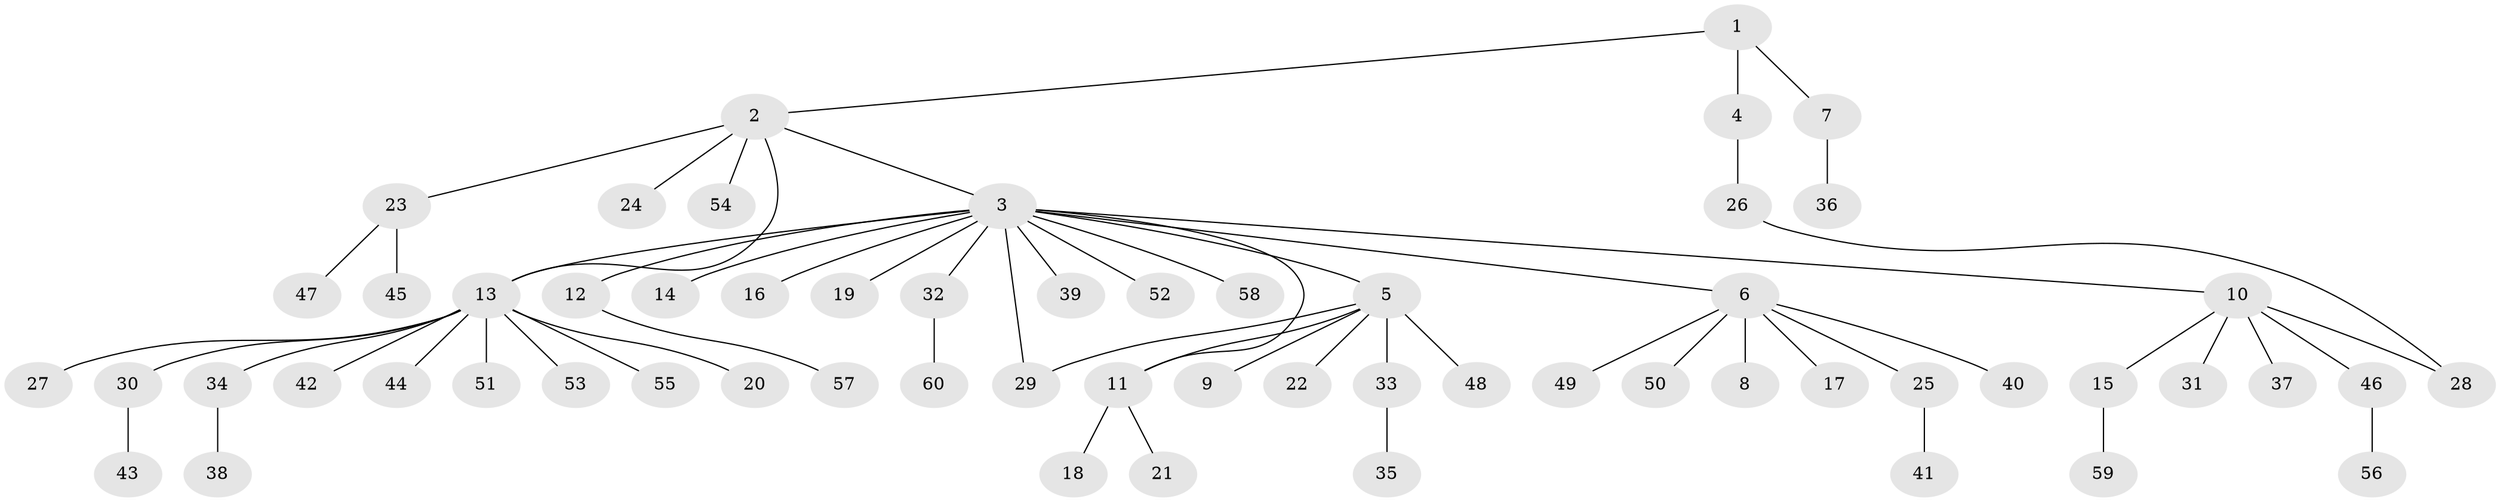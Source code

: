 // Generated by graph-tools (version 1.1) at 2025/49/03/09/25 03:49:50]
// undirected, 60 vertices, 63 edges
graph export_dot {
graph [start="1"]
  node [color=gray90,style=filled];
  1;
  2;
  3;
  4;
  5;
  6;
  7;
  8;
  9;
  10;
  11;
  12;
  13;
  14;
  15;
  16;
  17;
  18;
  19;
  20;
  21;
  22;
  23;
  24;
  25;
  26;
  27;
  28;
  29;
  30;
  31;
  32;
  33;
  34;
  35;
  36;
  37;
  38;
  39;
  40;
  41;
  42;
  43;
  44;
  45;
  46;
  47;
  48;
  49;
  50;
  51;
  52;
  53;
  54;
  55;
  56;
  57;
  58;
  59;
  60;
  1 -- 2;
  1 -- 4;
  1 -- 7;
  2 -- 3;
  2 -- 13;
  2 -- 23;
  2 -- 24;
  2 -- 54;
  3 -- 5;
  3 -- 6;
  3 -- 10;
  3 -- 11;
  3 -- 12;
  3 -- 13;
  3 -- 14;
  3 -- 16;
  3 -- 19;
  3 -- 29;
  3 -- 32;
  3 -- 39;
  3 -- 52;
  3 -- 58;
  4 -- 26;
  5 -- 9;
  5 -- 11;
  5 -- 22;
  5 -- 29;
  5 -- 33;
  5 -- 48;
  6 -- 8;
  6 -- 17;
  6 -- 25;
  6 -- 40;
  6 -- 49;
  6 -- 50;
  7 -- 36;
  10 -- 15;
  10 -- 28;
  10 -- 31;
  10 -- 37;
  10 -- 46;
  11 -- 18;
  11 -- 21;
  12 -- 57;
  13 -- 20;
  13 -- 27;
  13 -- 30;
  13 -- 34;
  13 -- 42;
  13 -- 44;
  13 -- 51;
  13 -- 53;
  13 -- 55;
  15 -- 59;
  23 -- 45;
  23 -- 47;
  25 -- 41;
  26 -- 28;
  30 -- 43;
  32 -- 60;
  33 -- 35;
  34 -- 38;
  46 -- 56;
}
